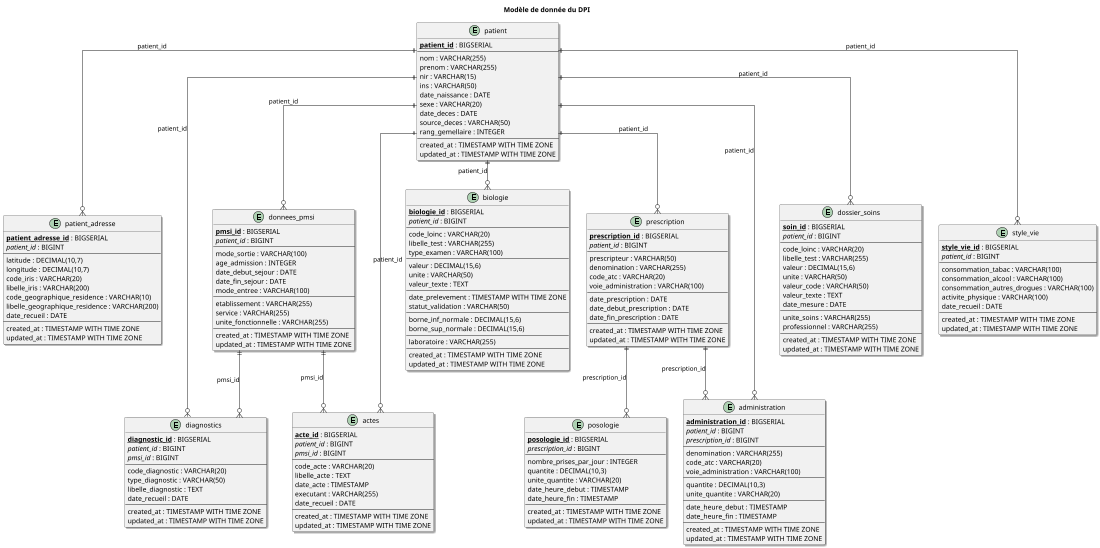 @startuml ehr-datamodel

skinparam Shadowing 1.0
' avoid problems with angled crows feet
skinparam linetype ortho

scale max 1100 width

title
Modèle de donnée du DPI
end title

' Entity styling
!define TABLE(name) entity name
!define PK(field) <b><u>field</u></b>
!define FK(field) <i>field</i>

' =====================================================
' CORE PATIENT AND ENCOUNTER DATA
' =====================================================

TABLE(patient) {
  PK(patient_id) : BIGSERIAL
  --
  ' Identity fields (linkId: 2958000860428)
  nom : VARCHAR(255)
  prenom : VARCHAR(255)
  nir : VARCHAR(15)
  ins : VARCHAR(50)
  date_naissance : DATE
  sexe : VARCHAR(20)
  date_deces : DATE
  source_deces : VARCHAR(50)
  rang_gemellaire : INTEGER
  --
  ' Audit fields
  created_at : TIMESTAMP WITH TIME ZONE
  updated_at : TIMESTAMP WITH TIME ZONE
}

TABLE(patient_adresse) {
  PK(patient_adresse_id) : BIGSERIAL
  FK(patient_id) : BIGINT
  --
  ' Geocoding fields (linkId: 3816475533472)
  latitude : DECIMAL(10,7)
  longitude : DECIMAL(10,7)
  code_iris : VARCHAR(20)
  libelle_iris : VARCHAR(200)
  code_geographique_residence : VARCHAR(10)
  libelle_geographique_residence : VARCHAR(200)
  date_recueil : DATE
  --
  ' Audit fields
  created_at : TIMESTAMP WITH TIME ZONE
  updated_at : TIMESTAMP WITH TIME ZONE
}

TABLE(donnees_pmsi) {
  PK(pmsi_id) : BIGSERIAL
  FK(patient_id) : BIGINT
  --
  ' Core PMSI fields
  mode_sortie : VARCHAR(100)
  age_admission : INTEGER
  date_debut_sejour : DATE
  date_fin_sejour : DATE
  mode_entree : VARCHAR(100)
  --
  ' Healthcare facility information
  etablissement : VARCHAR(255)
  service : VARCHAR(255)
  unite_fonctionnelle : VARCHAR(255)
  --
  ' Audit fields
  created_at : TIMESTAMP WITH TIME ZONE
  updated_at : TIMESTAMP WITH TIME ZONE
}

' =====================================================
' MEDICAL EVENTS AND PROCEDURES
' =====================================================

TABLE(diagnostics) {
  PK(diagnostic_id) : BIGSERIAL
  FK(patient_id) : BIGINT
  FK(pmsi_id) : BIGINT
  --
  ' Diagnostic information (linkId: 9391816419630)
  code_diagnostic : VARCHAR(20)
  type_diagnostic : VARCHAR(50)
  libelle_diagnostic : TEXT
  date_recueil : DATE
  --
  ' Audit fields
  created_at : TIMESTAMP WITH TIME ZONE
  updated_at : TIMESTAMP WITH TIME ZONE
}

TABLE(actes) {
  PK(acte_id) : BIGSERIAL
  FK(patient_id) : BIGINT
  FK(pmsi_id) : BIGINT
  --
  ' Act/procedure information (linkId: 591926901726)
  code_acte : VARCHAR(20)
  libelle_acte : TEXT
  date_acte : TIMESTAMP
  executant : VARCHAR(255)
  date_recueil : DATE
  --
  ' Audit fields
  created_at : TIMESTAMP WITH TIME ZONE
  updated_at : TIMESTAMP WITH TIME ZONE
}

' =====================================================
' CONSOLIDATED LABORATORY DATA
' =====================================================

TABLE(biologie) {
  PK(biologie_id) : BIGSERIAL
  FK(patient_id) : BIGINT
  --
  ' Test identification - consolidated biology table
  code_loinc : VARCHAR(20)
  libelle_test : VARCHAR(255)
  type_examen : VARCHAR(100)
  --
  ' Test results
  valeur : DECIMAL(15,6)
  unite : VARCHAR(50)
  valeur_texte : TEXT
  --
  ' Test context and timing
  date_prelevement : TIMESTAMP WITH TIME ZONE
  statut_validation : VARCHAR(50)
  --
  ' Reference ranges
  borne_inf_normale : DECIMAL(15,6)
  borne_sup_normale : DECIMAL(15,6)
  --
  ' Quality information
  laboratoire : VARCHAR(255)
  --
  ' Audit fields
  created_at : TIMESTAMP WITH TIME ZONE
  updated_at : TIMESTAMP WITH TIME ZONE
}

' =====================================================
' MEDICATION AND TREATMENT DATA
' =====================================================

TABLE(prescription) {
  PK(prescription_id) : BIGSERIAL
  FK(patient_id) : BIGINT
  --
  ' Medication identification
  prescripteur : VARCHAR(50)
  denomination : VARCHAR(255)
  code_atc : VARCHAR(20)
  voie_administration : VARCHAR(100)
  --
  ' Temporal information
  date_prescription : DATE
  date_debut_prescription : DATE
  date_fin_prescription : DATE
  --
  ' Audit fields
  created_at : TIMESTAMP WITH TIME ZONE
  updated_at : TIMESTAMP WITH TIME ZONE
}

TABLE(posologie) {
  PK(posologie_id) : BIGSERIAL
  FK(prescription_id) : BIGINT
  --
  ' Posology details (linkId: 6348237104421)
  nombre_prises_par_jour : INTEGER
  quantite : DECIMAL(10,3)
  unite_quantite : VARCHAR(20)
  date_heure_debut : TIMESTAMP
  date_heure_fin : TIMESTAMP
  --
  ' Audit fields
  created_at : TIMESTAMP WITH TIME ZONE
  updated_at : TIMESTAMP WITH TIME ZONE
}

TABLE(administration) {
  PK(administration_id) : BIGSERIAL
  FK(patient_id) : BIGINT
  FK(prescription_id) : BIGINT
  --
  ' Medication identification
  denomination : VARCHAR(255)
  code_atc : VARCHAR(20)
  voie_administration : VARCHAR(100)
  --
  ' Quantity information
  quantite : DECIMAL(10,3)
  unite_quantite : VARCHAR(20)
  --
  ' Temporal information
  date_heure_debut : TIMESTAMP
  date_heure_fin : TIMESTAMP
  --
  ' Audit fields
  created_at : TIMESTAMP WITH TIME ZONE
  updated_at : TIMESTAMP WITH TIME ZONE
}

' =====================================================
' CLINICAL CARE AND LIFESTYLE DATA
' =====================================================

TABLE(dossier_soins) {
  PK(soin_id) : BIGSERIAL
  FK(patient_id) : BIGINT
  --
  ' Physical measurements (linkId: 305831246173)
  code_loinc : VARCHAR(20)
  libelle_test : VARCHAR(255)
  valeur : DECIMAL(15,6)
  unite : VARCHAR(50)
  valeur_code : VARCHAR(50)
  valeur_texte : TEXT
  date_mesure : DATE
  --
  ' Measurement context
  unite_soins : VARCHAR(255)
  professionnel : VARCHAR(255)
  --
  ' Audit fields
  created_at : TIMESTAMP WITH TIME ZONE
  updated_at : TIMESTAMP WITH TIME ZONE
}

TABLE(style_vie) {
  PK(style_vie_id) : BIGSERIAL
  FK(patient_id) : BIGINT
  --
  ' Lifestyle factors (linkId: 1693164086678)
  consommation_tabac : VARCHAR(100)
  consommation_alcool : VARCHAR(100)
  consommation_autres_drogues : VARCHAR(100)
  activite_physique : VARCHAR(100)
  date_recueil : DATE
  --
  ' Audit fields
  created_at : TIMESTAMP WITH TIME ZONE
  updated_at : TIMESTAMP WITH TIME ZONE
}

' =====================================================
' RELATIONSHIPS
' =====================================================

' Core patient relationships
patient ||--o{ patient_adresse : "patient_id"
patient ||--o{ donnees_pmsi : "patient_id"

' Medical events linked to encounters and patients
patient ||--o{ diagnostics : "patient_id"
patient ||--o{ actes : "patient_id"
donnees_pmsi ||--o{ diagnostics : "pmsi_id"
donnees_pmsi ||--o{ actes : "pmsi_id"

' Laboratory data - linked to patient only
patient ||--o{ biologie : "patient_id"

' Medication hierarchy
patient ||--o{ prescription : "patient_id"
prescription ||--o{ posologie : "prescription_id"
prescription ||--o{ administration : "prescription_id"

' Additional patient relationships for medication
patient ||--o{ administration : "patient_id"

' Clinical care and lifestyle data
patient ||--o{ dossier_soins : "patient_id"
patient ||--o{ style_vie : "patient_id"

@enduml
